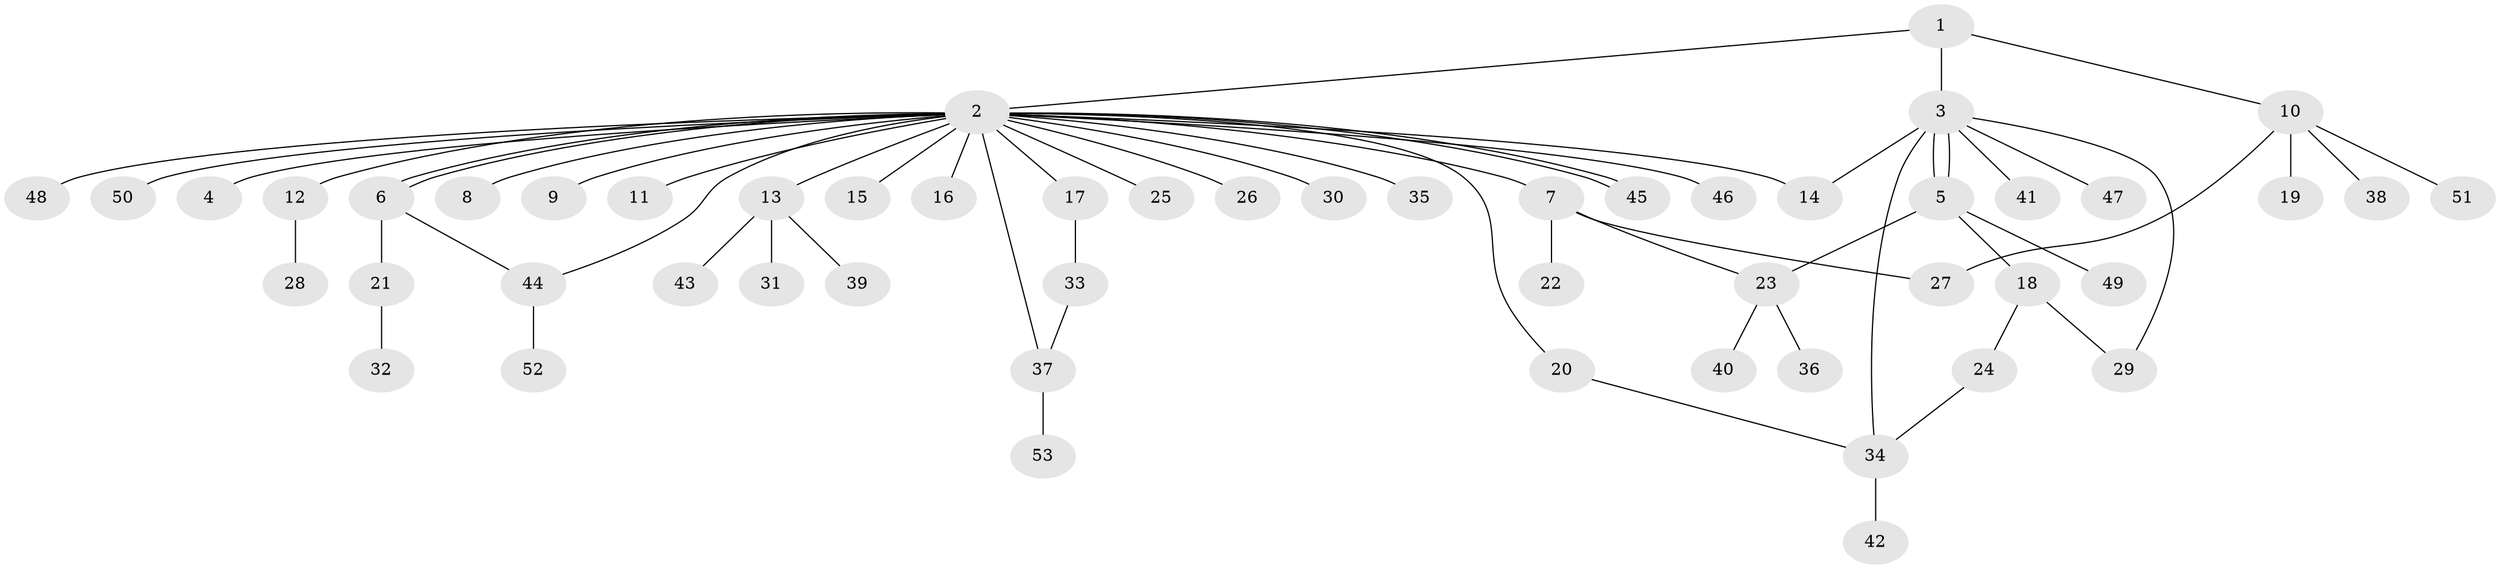 // coarse degree distribution, {3: 0.1875, 21: 0.03125, 1: 0.53125, 2: 0.21875, 4: 0.03125}
// Generated by graph-tools (version 1.1) at 2025/36/03/04/25 23:36:48]
// undirected, 53 vertices, 63 edges
graph export_dot {
  node [color=gray90,style=filled];
  1;
  2;
  3;
  4;
  5;
  6;
  7;
  8;
  9;
  10;
  11;
  12;
  13;
  14;
  15;
  16;
  17;
  18;
  19;
  20;
  21;
  22;
  23;
  24;
  25;
  26;
  27;
  28;
  29;
  30;
  31;
  32;
  33;
  34;
  35;
  36;
  37;
  38;
  39;
  40;
  41;
  42;
  43;
  44;
  45;
  46;
  47;
  48;
  49;
  50;
  51;
  52;
  53;
  1 -- 2;
  1 -- 3;
  1 -- 10;
  2 -- 4;
  2 -- 6;
  2 -- 6;
  2 -- 7;
  2 -- 8;
  2 -- 9;
  2 -- 11;
  2 -- 12;
  2 -- 13;
  2 -- 14;
  2 -- 15;
  2 -- 16;
  2 -- 17;
  2 -- 20;
  2 -- 25;
  2 -- 26;
  2 -- 30;
  2 -- 35;
  2 -- 37;
  2 -- 44;
  2 -- 45;
  2 -- 45;
  2 -- 46;
  2 -- 48;
  2 -- 50;
  3 -- 5;
  3 -- 5;
  3 -- 14;
  3 -- 29;
  3 -- 34;
  3 -- 41;
  3 -- 47;
  5 -- 18;
  5 -- 23;
  5 -- 49;
  6 -- 21;
  6 -- 44;
  7 -- 22;
  7 -- 23;
  7 -- 27;
  10 -- 19;
  10 -- 27;
  10 -- 38;
  10 -- 51;
  12 -- 28;
  13 -- 31;
  13 -- 39;
  13 -- 43;
  17 -- 33;
  18 -- 24;
  18 -- 29;
  20 -- 34;
  21 -- 32;
  23 -- 36;
  23 -- 40;
  24 -- 34;
  33 -- 37;
  34 -- 42;
  37 -- 53;
  44 -- 52;
}
